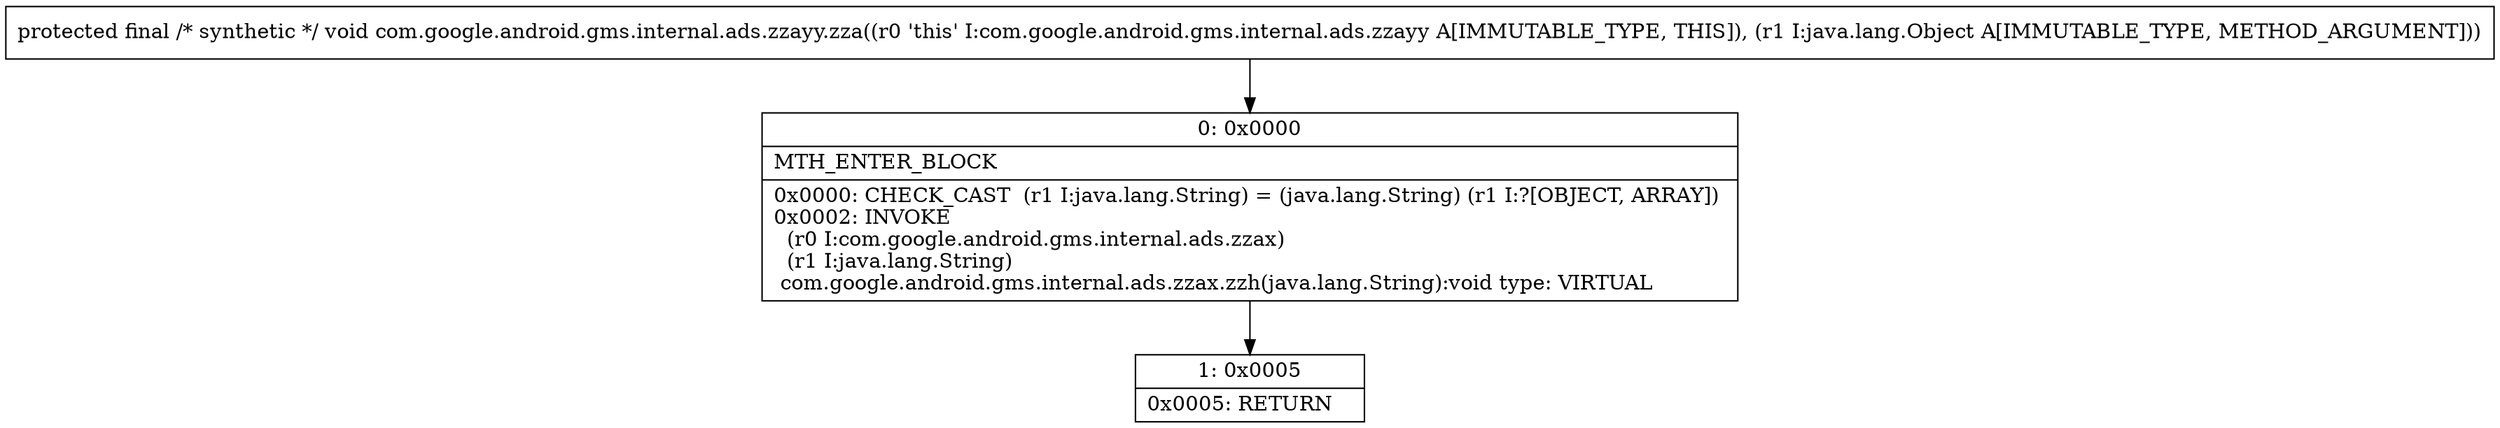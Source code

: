 digraph "CFG forcom.google.android.gms.internal.ads.zzayy.zza(Ljava\/lang\/Object;)V" {
Node_0 [shape=record,label="{0\:\ 0x0000|MTH_ENTER_BLOCK\l|0x0000: CHECK_CAST  (r1 I:java.lang.String) = (java.lang.String) (r1 I:?[OBJECT, ARRAY]) \l0x0002: INVOKE  \l  (r0 I:com.google.android.gms.internal.ads.zzax)\l  (r1 I:java.lang.String)\l com.google.android.gms.internal.ads.zzax.zzh(java.lang.String):void type: VIRTUAL \l}"];
Node_1 [shape=record,label="{1\:\ 0x0005|0x0005: RETURN   \l}"];
MethodNode[shape=record,label="{protected final \/* synthetic *\/ void com.google.android.gms.internal.ads.zzayy.zza((r0 'this' I:com.google.android.gms.internal.ads.zzayy A[IMMUTABLE_TYPE, THIS]), (r1 I:java.lang.Object A[IMMUTABLE_TYPE, METHOD_ARGUMENT])) }"];
MethodNode -> Node_0;
Node_0 -> Node_1;
}

